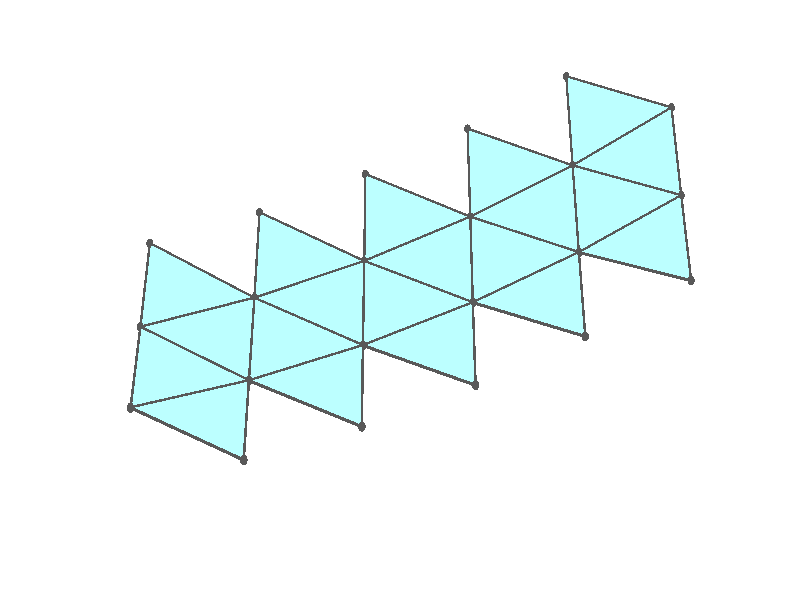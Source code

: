#version 3.7;
global_settings{assumed_gamma 1.0}
camera{perspective location <18.750000000000000000000000, 10.825317547305481014063844, 12.499999999999996447286321> right <0.133333333333333331482962, -0.230940107675850353485814, -0.000000000000000000000000> up <-0.064951905283832905846353, -0.037499999999999998612221, 0.129903810567665811692706> direction <0.750000000000000111022302, 0.433012701892219298294151, 0.499999999999999944488849> sky <-0.433012701892219298294151, -0.249999999999999944488849, 0.866025403784438707610605> look_at <18.000000000000000000000000, 10.392304845413262270881205, 11.999999999999996447286321>}
light_source{<18.750000000000000000000000, 10.825317547305481014063844, 12.499999999999996447286321> rgb<1.0,1.0,1.0>}
background{rgb<1,1,1>}
union{union{object{union{sphere{<-0.303530999103342913336689, 0.525731112119133481286326, -0.018566793055807551127145>,0.029999999999999998889777}sphere{<-0.303530999103343301914748, -0.525731112119133370264024, -0.018566793055807551127145>,0.029999999999999998889777}sphere{<0.607061998206686048717984, -0.000000000000000148687307, -0.018566793055807551127145>,0.029999999999999998889777}} pigment{rgb<0.1,0.1,0.1>}}object{union{cylinder{<-0.303530999103342913336689, 0.525731112119133481286326, -0.018566793055807551127145>,<-0.303530999103343301914748, -0.525731112119133370264024, -0.018566793055807551127145>,0.010000000000000000208167}cylinder{<-0.303530999103343301914748, -0.525731112119133370264024, -0.018566793055807551127145>,<0.607061998206686048717984, -0.000000000000000148687307, -0.018566793055807551127145>,0.010000000000000000208167}cylinder{<0.607061998206686048717984, -0.000000000000000148687307, -0.018566793055807551127145>,<-0.303530999103342913336689, 0.525731112119133481286326, -0.018566793055807551127145>,0.010000000000000000208167}} pigment{rgb<0.1,0.1,0.1>}}object{polygon{3.000000000000000000000000,<-0.303530999103342913336689, 0.525731112119133481286326, -0.018566793055807551127145>,<-0.303530999103343301914748, -0.525731112119133370264024, -0.018566793055807551127145>,<0.607061998206686048717984, -0.000000000000000148687307, -0.018566793055807551127145>} pigment{rgbft<0.5,1.0,1.0,0.1,0.1>}}}union{object{union{sphere{<-0.303530999103342913336689, 0.525731112119133481286326, -0.018566793055806208451175>,0.029999999999999998889777}sphere{<-0.303530999103343301914748, -0.525731112119133370264024, -0.018566793055806208451175>,0.029999999999999998889777}sphere{<-1.213544609559431552980868, 0.000000000000000484006971, 0.013911438650016559603895>,0.029999999999999998889777}} pigment{rgb<0.1,0.1,0.1>}}object{union{cylinder{<-0.303530999103342913336689, 0.525731112119133481286326, -0.018566793055806208451175>,<-0.303530999103343301914748, -0.525731112119133370264024, -0.018566793055806208451175>,0.010000000000000000208167}cylinder{<-0.303530999103343301914748, -0.525731112119133370264024, -0.018566793055806208451175>,<-1.213544609559431552980868, 0.000000000000000484006971, 0.013911438650016559603895>,0.010000000000000000208167}cylinder{<-1.213544609559431552980868, 0.000000000000000484006971, 0.013911438650016559603895>,<-0.303530999103342913336689, 0.525731112119133481286326, -0.018566793055806208451175>,0.010000000000000000208167}} pigment{rgb<0.1,0.1,0.1>}}object{polygon{3.000000000000000000000000,<-0.303530999103342913336689, 0.525731112119133481286326, -0.018566793055806208451175>,<-0.303530999103343301914748, -0.525731112119133370264024, -0.018566793055806208451175>,<-1.213544609559431552980868, 0.000000000000000484006971, 0.013911438650016559603895>} pigment{rgbft<0.5,1.0,1.0,0.1,0.1>}}}union{object{union{sphere{<-0.303530999103342913336689, 0.525731112119133370264024, -0.018566793055805212719900>,0.029999999999999998889777}sphere{<-1.212096695397961720885860, 1.050960460504136051440582, 0.046358672763262984140020>,0.029999999999999998889777}sphere{<-1.213544609559431552980868, 0.000000000000000666133815, 0.013911438650017558804617>,0.029999999999999998889777}} pigment{rgb<0.1,0.1,0.1>}}object{union{cylinder{<-0.303530999103342913336689, 0.525731112119133370264024, -0.018566793055805212719900>,<-1.212096695397961720885860, 1.050960460504136051440582, 0.046358672763262984140020>,0.010000000000000000208167}cylinder{<-1.212096695397961720885860, 1.050960460504136051440582, 0.046358672763262984140020>,<-1.213544609559431552980868, 0.000000000000000666133815, 0.013911438650017558804617>,0.010000000000000000208167}cylinder{<-1.213544609559431552980868, 0.000000000000000666133815, 0.013911438650017558804617>,<-0.303530999103342913336689, 0.525731112119133370264024, -0.018566793055805212719900>,0.010000000000000000208167}} pigment{rgb<0.1,0.1,0.1>}}object{polygon{3.000000000000000000000000,<-0.303530999103342913336689, 0.525731112119133370264024, -0.018566793055805212719900>,<-1.212096695397961720885860, 1.050960460504136051440582, 0.046358672763262984140020>,<-1.213544609559431552980868, 0.000000000000000666133815, 0.013911438650017558804617>} pigment{rgbft<0.5,1.0,1.0,0.1,0.1>}}}union{object{union{sphere{<-2.119795246290744561434849, 0.524226299805737760983959, 0.111222172981630659793773>,0.029999999999999998889777}sphere{<-1.212096695397961276796650, 1.050960460504136273485187, 0.046358672763263386595867>,0.029999999999999998889777}sphere{<-1.213544609559431330936263, 0.000000000000000646184495, 0.013911438650017982077145>,0.029999999999999998889777}} pigment{rgb<0.1,0.1,0.1>}}object{union{cylinder{<-2.119795246290744561434849, 0.524226299805737760983959, 0.111222172981630659793773>,<-1.212096695397961276796650, 1.050960460504136273485187, 0.046358672763263386595867>,0.010000000000000000208167}cylinder{<-1.212096695397961276796650, 1.050960460504136273485187, 0.046358672763263386595867>,<-1.213544609559431330936263, 0.000000000000000646184495, 0.013911438650017982077145>,0.010000000000000000208167}cylinder{<-1.213544609559431330936263, 0.000000000000000646184495, 0.013911438650017982077145>,<-2.119795246290744561434849, 0.524226299805737760983959, 0.111222172981630659793773>,0.010000000000000000208167}} pigment{rgb<0.1,0.1,0.1>}}object{polygon{3.000000000000000000000000,<-2.119795246290744561434849, 0.524226299805737760983959, 0.111222172981630659793773>,<-1.212096695397961276796650, 1.050960460504136273485187, 0.046358672763263386595867>,<-1.213544609559431330936263, 0.000000000000000646184495, 0.013911438650017982077145>} pigment{rgbft<0.5,1.0,1.0,0.1,0.1>}}}union{object{union{sphere{<-2.119795246290744117345639, 0.524226299805737649961657, 0.111222172981631173271921>,0.029999999999999998889777}sphere{<-1.212096695397961276796650, 1.050960460504136273485187, 0.046358672763263886196228>,0.029999999999999998889777}sphere{<-2.115167336683228871407891, 1.573683384206409296979245, 0.175961801139268736449139>,0.029999999999999998889777}} pigment{rgb<0.1,0.1,0.1>}}object{union{cylinder{<-2.119795246290744117345639, 0.524226299805737649961657, 0.111222172981631173271921>,<-1.212096695397961276796650, 1.050960460504136273485187, 0.046358672763263886196228>,0.010000000000000000208167}cylinder{<-1.212096695397961276796650, 1.050960460504136273485187, 0.046358672763263886196228>,<-2.115167336683228871407891, 1.573683384206409296979245, 0.175961801139268736449139>,0.010000000000000000208167}cylinder{<-2.115167336683228871407891, 1.573683384206409296979245, 0.175961801139268736449139>,<-2.119795246290744117345639, 0.524226299805737649961657, 0.111222172981631173271921>,0.010000000000000000208167}} pigment{rgb<0.1,0.1,0.1>}}object{polygon{3.000000000000000000000000,<-2.119795246290744117345639, 0.524226299805737649961657, 0.111222172981631173271921>,<-1.212096695397961276796650, 1.050960460504136273485187, 0.046358672763263886196228>,<-2.115167336683228871407891, 1.573683384206409296979245, 0.175961801139268736449139>} pigment{rgbft<0.5,1.0,1.0,0.1,0.1>}}}union{object{union{sphere{<-2.119795246290743229167219, 0.524226299805737538939354, 0.111222172981630340604653>,0.029999999999999998889777}sphere{<-3.018823991270932260988502, 1.044946954719545573198047, 0.272994000706868356065371>,0.029999999999999998889777}sphere{<-2.115167336683228427318681, 1.573683384206409296979245, 0.175961801139267959293022>,0.029999999999999998889777}} pigment{rgb<0.1,0.1,0.1>}}object{union{cylinder{<-2.119795246290743229167219, 0.524226299805737538939354, 0.111222172981630340604653>,<-3.018823991270932260988502, 1.044946954719545573198047, 0.272994000706868356065371>,0.010000000000000000208167}cylinder{<-3.018823991270932260988502, 1.044946954719545573198047, 0.272994000706868356065371>,<-2.115167336683228427318681, 1.573683384206409296979245, 0.175961801139267959293022>,0.010000000000000000208167}cylinder{<-2.115167336683228427318681, 1.573683384206409296979245, 0.175961801139267959293022>,<-2.119795246290743229167219, 0.524226299805737538939354, 0.111222172981630340604653>,0.010000000000000000208167}} pigment{rgb<0.1,0.1,0.1>}}object{polygon{3.000000000000000000000000,<-2.119795246290743229167219, 0.524226299805737538939354, 0.111222172981630340604653>,<-3.018823991270932260988502, 1.044946954719545573198047, 0.272994000706868356065371>,<-2.115167336683228427318681, 1.573683384206409296979245, 0.175961801139267959293022>} pigment{rgbft<0.5,1.0,1.0,0.1,0.1>}}}union{object{union{sphere{<0.606772304779715554445829, -1.050960460504135829395977, 0.013911438650015661017134>,0.029999999999999998889777}sphere{<-0.303530999103343301914748, -0.525731112119133481286326, -0.018566793055807093160148>,0.029999999999999998889777}sphere{<0.607061998206686048717984, 0.000000000000000000000000, -0.018566793055807093160148>,0.029999999999999998889777}} pigment{rgb<0.1,0.1,0.1>}}object{union{cylinder{<0.606772304779715554445829, -1.050960460504135829395977, 0.013911438650015661017134>,<-0.303530999103343301914748, -0.525731112119133481286326, -0.018566793055807093160148>,0.010000000000000000208167}cylinder{<-0.303530999103343301914748, -0.525731112119133481286326, -0.018566793055807093160148>,<0.607061998206686048717984, 0.000000000000000000000000, -0.018566793055807093160148>,0.010000000000000000208167}cylinder{<0.607061998206686048717984, 0.000000000000000000000000, -0.018566793055807093160148>,<0.606772304779715554445829, -1.050960460504135829395977, 0.013911438650015661017134>,0.010000000000000000208167}} pigment{rgb<0.1,0.1,0.1>}}object{polygon{3.000000000000000000000000,<0.606772304779715554445829, -1.050960460504135829395977, 0.013911438650015661017134>,<-0.303530999103343301914748, -0.525731112119133481286326, -0.018566793055807093160148>,<0.607061998206686048717984, 0.000000000000000000000000, -0.018566793055807093160148>} pigment{rgbft<0.5,1.0,1.0,0.1,0.1>}}}union{object{union{sphere{<0.606772304779715776490434, -1.050960460504136051440582, 0.013911438650014873452676>,0.029999999999999998889777}sphere{<1.516206804868554858245489, -0.524226299805736761783237, 0.046358672763260319604761>,0.029999999999999998889777}sphere{<0.607061998206686159740286, 0.000000000000000066353173, -0.018566793055807877255159>,0.029999999999999998889777}} pigment{rgb<0.1,0.1,0.1>}}object{union{cylinder{<0.606772304779715776490434, -1.050960460504136051440582, 0.013911438650014873452676>,<1.516206804868554858245489, -0.524226299805736761783237, 0.046358672763260319604761>,0.010000000000000000208167}cylinder{<1.516206804868554858245489, -0.524226299805736761783237, 0.046358672763260319604761>,<0.607061998206686159740286, 0.000000000000000066353173, -0.018566793055807877255159>,0.010000000000000000208167}cylinder{<0.607061998206686159740286, 0.000000000000000066353173, -0.018566793055807877255159>,<0.606772304779715776490434, -1.050960460504136051440582, 0.013911438650014873452676>,0.010000000000000000208167}} pigment{rgb<0.1,0.1,0.1>}}object{polygon{3.000000000000000000000000,<0.606772304779715776490434, -1.050960460504136051440582, 0.013911438650014873452676>,<1.516206804868554858245489, -0.524226299805736761783237, 0.046358672763260319604761>,<0.607061998206686159740286, 0.000000000000000066353173, -0.018566793055807877255159>} pigment{rgbft<0.5,1.0,1.0,0.1,0.1>}}}union{object{union{sphere{<0.606772304779716109557341, -1.050960460504136495529792, 0.013911438650014262830013>,0.029999999999999998889777}sphere{<1.516206804868555080290093, -0.524226299805736983827842, 0.046358672763259722859885>,0.029999999999999998889777}sphere{<1.513890916109058792926589, -1.573683384206408852890036, 0.111222172981627134835669>,0.029999999999999998889777}} pigment{rgb<0.1,0.1,0.1>}}object{union{cylinder{<0.606772304779716109557341, -1.050960460504136495529792, 0.013911438650014262830013>,<1.516206804868555080290093, -0.524226299805736983827842, 0.046358672763259722859885>,0.010000000000000000208167}cylinder{<1.516206804868555080290093, -0.524226299805736983827842, 0.046358672763259722859885>,<1.513890916109058792926589, -1.573683384206408852890036, 0.111222172981627134835669>,0.010000000000000000208167}cylinder{<1.513890916109058792926589, -1.573683384206408852890036, 0.111222172981627134835669>,<0.606772304779716109557341, -1.050960460504136495529792, 0.013911438650014262830013>,0.010000000000000000208167}} pigment{rgb<0.1,0.1,0.1>}}object{polygon{3.000000000000000000000000,<0.606772304779716109557341, -1.050960460504136495529792, 0.013911438650014262830013>,<1.516206804868555080290093, -0.524226299805736983827842, 0.046358672763259722859885>,<1.513890916109058792926589, -1.573683384206408852890036, 0.111222172981627134835669>} pigment{rgbft<0.5,1.0,1.0,0.1,0.1>}}}union{object{union{sphere{<2.420433456577832487255364, -1.044946954719545129108838, 0.175961801139262519200201>,0.029999999999999998889777}sphere{<1.516206804868554636200884, -0.524226299805736983827842, 0.046358672763257724458441>,0.029999999999999998889777}sphere{<1.513890916109058348837380, -1.573683384206408852890036, 0.111222172981625122556437>,0.029999999999999998889777}} pigment{rgb<0.1,0.1,0.1>}}object{union{cylinder{<2.420433456577832487255364, -1.044946954719545129108838, 0.175961801139262519200201>,<1.516206804868554636200884, -0.524226299805736983827842, 0.046358672763257724458441>,0.010000000000000000208167}cylinder{<1.516206804868554636200884, -0.524226299805736983827842, 0.046358672763257724458441>,<1.513890916109058348837380, -1.573683384206408852890036, 0.111222172981625122556437>,0.010000000000000000208167}cylinder{<1.513890916109058348837380, -1.573683384206408852890036, 0.111222172981625122556437>,<2.420433456577832487255364, -1.044946954719545129108838, 0.175961801139262519200201>,0.010000000000000000208167}} pigment{rgb<0.1,0.1,0.1>}}object{polygon{3.000000000000000000000000,<2.420433456577832487255364, -1.044946954719545129108838, 0.175961801139262519200201>,<1.516206804868554636200884, -0.524226299805736983827842, 0.046358672763257724458441>,<1.513890916109058348837380, -1.573683384206408852890036, 0.111222172981625122556437>} pigment{rgbft<0.5,1.0,1.0,0.1,0.1>}}}union{object{union{sphere{<-0.303530999103342913336689, 0.525731112119133370264024, -0.018566793055807093160148>,0.029999999999999998889777}sphere{<0.606772304779715776490434, 1.050960460504135607351373, 0.013911438650015667956028>,0.029999999999999998889777}sphere{<0.607061998206686048717984, -0.000000000000000111022302, -0.018566793055807093160148>,0.029999999999999998889777}} pigment{rgb<0.1,0.1,0.1>}}object{union{cylinder{<-0.303530999103342913336689, 0.525731112119133370264024, -0.018566793055807093160148>,<0.606772304779715776490434, 1.050960460504135607351373, 0.013911438650015667956028>,0.010000000000000000208167}cylinder{<0.606772304779715776490434, 1.050960460504135607351373, 0.013911438650015667956028>,<0.607061998206686048717984, -0.000000000000000111022302, -0.018566793055807093160148>,0.010000000000000000208167}cylinder{<0.607061998206686048717984, -0.000000000000000111022302, -0.018566793055807093160148>,<-0.303530999103342913336689, 0.525731112119133370264024, -0.018566793055807093160148>,0.010000000000000000208167}} pigment{rgb<0.1,0.1,0.1>}}object{polygon{3.000000000000000000000000,<-0.303530999103342913336689, 0.525731112119133370264024, -0.018566793055807093160148>,<0.606772304779715776490434, 1.050960460504135607351373, 0.013911438650015667956028>,<0.607061998206686048717984, -0.000000000000000111022302, -0.018566793055807093160148>} pigment{rgbft<0.5,1.0,1.0,0.1,0.1>}}}union{object{union{sphere{<-1.212096695397962609064280, -1.050960460504134941217558, 0.046358672763262963323339>,0.029999999999999998889777}sphere{<-0.303530999103343357425899, -0.525731112119133259241721, -0.018566793055805219658794>,0.029999999999999998889777}sphere{<-1.213544609559431330936263, 0.000000000000000666133815, 0.013911438650017537987935>,0.029999999999999998889777}} pigment{rgb<0.1,0.1,0.1>}}object{union{cylinder{<-1.212096695397962609064280, -1.050960460504134941217558, 0.046358672763262963323339>,<-0.303530999103343357425899, -0.525731112119133259241721, -0.018566793055805219658794>,0.010000000000000000208167}cylinder{<-0.303530999103343357425899, -0.525731112119133259241721, -0.018566793055805219658794>,<-1.213544609559431330936263, 0.000000000000000666133815, 0.013911438650017537987935>,0.010000000000000000208167}cylinder{<-1.213544609559431330936263, 0.000000000000000666133815, 0.013911438650017537987935>,<-1.212096695397962609064280, -1.050960460504134941217558, 0.046358672763262963323339>,0.010000000000000000208167}} pigment{rgb<0.1,0.1,0.1>}}object{polygon{3.000000000000000000000000,<-1.212096695397962609064280, -1.050960460504134941217558, 0.046358672763262963323339>,<-0.303530999103343357425899, -0.525731112119133259241721, -0.018566793055805219658794>,<-1.213544609559431330936263, 0.000000000000000666133815, 0.013911438650017537987935>} pigment{rgbft<0.5,1.0,1.0,0.1,0.1>}}}union{object{union{sphere{<-0.303530999103343024358992, 0.525731112119133370264024, -0.018566793055803103296153>,0.029999999999999998889777}sphere{<-1.212096695397961054752045, 1.050960460504136051440582, 0.046358672763265079685979>,0.029999999999999998889777}sphere{<-0.300636552686095792630283, 1.575186760309871703000795, 0.046296707162564183779541>,0.029999999999999998889777}} pigment{rgb<0.1,0.1,0.1>}}object{union{cylinder{<-0.303530999103343024358992, 0.525731112119133370264024, -0.018566793055803103296153>,<-1.212096695397961054752045, 1.050960460504136051440582, 0.046358672763265079685979>,0.010000000000000000208167}cylinder{<-1.212096695397961054752045, 1.050960460504136051440582, 0.046358672763265079685979>,<-0.300636552686095792630283, 1.575186760309871703000795, 0.046296707162564183779541>,0.010000000000000000208167}cylinder{<-0.300636552686095792630283, 1.575186760309871703000795, 0.046296707162564183779541>,<-0.303530999103343024358992, 0.525731112119133370264024, -0.018566793055803103296153>,0.010000000000000000208167}} pigment{rgb<0.1,0.1,0.1>}}object{polygon{3.000000000000000000000000,<-0.303530999103343024358992, 0.525731112119133370264024, -0.018566793055803103296153>,<-1.212096695397961054752045, 1.050960460504136051440582, 0.046358672763265079685979>,<-0.300636552686095792630283, 1.575186760309871703000795, 0.046296707162564183779541>} pigment{rgbft<0.5,1.0,1.0,0.1,0.1>}}}union{object{union{sphere{<-2.119795246290745005524059, 0.524226299805737872006262, 0.111222172981629091603750>,0.029999999999999998889777}sphere{<-2.118061783100476880292717, -0.527234488222595887307875, 0.111098300920899395460850>,0.029999999999999998889777}sphere{<-1.213544609559431552980868, 0.000000000000000444089210, 0.013911438650016400009335>,0.029999999999999998889777}} pigment{rgb<0.1,0.1,0.1>}}object{union{cylinder{<-2.119795246290745005524059, 0.524226299805737872006262, 0.111222172981629091603750>,<-2.118061783100476880292717, -0.527234488222595887307875, 0.111098300920899395460850>,0.010000000000000000208167}cylinder{<-2.118061783100476880292717, -0.527234488222595887307875, 0.111098300920899395460850>,<-1.213544609559431552980868, 0.000000000000000444089210, 0.013911438650016400009335>,0.010000000000000000208167}cylinder{<-1.213544609559431552980868, 0.000000000000000444089210, 0.013911438650016400009335>,<-2.119795246290745005524059, 0.524226299805737872006262, 0.111222172981629091603750>,0.010000000000000000208167}} pigment{rgb<0.1,0.1,0.1>}}object{polygon{3.000000000000000000000000,<-2.119795246290745005524059, 0.524226299805737872006262, 0.111222172981629091603750>,<-2.118061783100476880292717, -0.527234488222595887307875, 0.111098300920899395460850>,<-1.213544609559431552980868, 0.000000000000000444089210, 0.013911438650016400009335>} pigment{rgbft<0.5,1.0,1.0,0.1,0.1>}}}union{object{union{sphere{<-1.204293207273799515277801, 2.097912555061276940193693, 0.143328906730162408678098>,0.029999999999999998889777}sphere{<-1.212096695397961054752045, 1.050960460504136717574397, 0.046358672763262581684174>,0.029999999999999998889777}sphere{<-2.115167336683229315497101, 1.573683384206410185157665, 0.175961801139267459692661>,0.029999999999999998889777}} pigment{rgb<0.1,0.1,0.1>}}object{union{cylinder{<-1.204293207273799515277801, 2.097912555061276940193693, 0.143328906730162408678098>,<-1.212096695397961054752045, 1.050960460504136717574397, 0.046358672763262581684174>,0.010000000000000000208167}cylinder{<-1.212096695397961054752045, 1.050960460504136717574397, 0.046358672763262581684174>,<-2.115167336683229315497101, 1.573683384206410185157665, 0.175961801139267459692661>,0.010000000000000000208167}cylinder{<-2.115167336683229315497101, 1.573683384206410185157665, 0.175961801139267459692661>,<-1.204293207273799515277801, 2.097912555061276940193693, 0.143328906730162408678098>,0.010000000000000000208167}} pigment{rgb<0.1,0.1,0.1>}}object{polygon{3.000000000000000000000000,<-1.204293207273799515277801, 2.097912555061276940193693, 0.143328906730162408678098>,<-1.212096695397961054752045, 1.050960460504136717574397, 0.046358672763262581684174>,<-2.115167336683229315497101, 1.573683384206410185157665, 0.175961801139267459692661>} pigment{rgbft<0.5,1.0,1.0,0.1,0.1>}}}union{object{union{sphere{<-2.119795246290743229167219, 0.524226299805737205872447, 0.111222172981628758536843>,0.029999999999999998889777}sphere{<-3.018823991270932260988502, 1.044946954719544685019628, 0.272994000706866801753137>,0.029999999999999998889777}sphere{<-3.018547544416594341498694, -0.006007766426489036248881, 0.240330463267046656739012>,0.029999999999999998889777}} pigment{rgb<0.1,0.1,0.1>}}object{union{cylinder{<-2.119795246290743229167219, 0.524226299805737205872447, 0.111222172981628758536843>,<-3.018823991270932260988502, 1.044946954719544685019628, 0.272994000706866801753137>,0.010000000000000000208167}cylinder{<-3.018823991270932260988502, 1.044946954719544685019628, 0.272994000706866801753137>,<-3.018547544416594341498694, -0.006007766426489036248881, 0.240330463267046656739012>,0.010000000000000000208167}cylinder{<-3.018547544416594341498694, -0.006007766426489036248881, 0.240330463267046656739012>,<-2.119795246290743229167219, 0.524226299805737205872447, 0.111222172981628758536843>,0.010000000000000000208167}} pigment{rgb<0.1,0.1,0.1>}}object{polygon{3.000000000000000000000000,<-2.119795246290743229167219, 0.524226299805737205872447, 0.111222172981628758536843>,<-3.018823991270932260988502, 1.044946954719544685019628, 0.272994000706866801753137>,<-3.018547544416594341498694, -0.006007766426489036248881, 0.240330463267046656739012>} pigment{rgbft<0.5,1.0,1.0,0.1,0.1>}}}union{object{union{sphere{<0.606772304779715665468132, -1.050960460504136051440582, 0.013911438650016635931728>,0.029999999999999998889777}sphere{<-0.303530999103343357425899, -0.525731112119133370264024, -0.018566793055806114776107>,0.029999999999999998889777}sphere{<-0.304110109470593081848477, -1.575186760309872369134609, 0.046358672763262109839388>,0.029999999999999998889777}} pigment{rgb<0.1,0.1,0.1>}}object{union{cylinder{<0.606772304779715665468132, -1.050960460504136051440582, 0.013911438650016635931728>,<-0.303530999103343357425899, -0.525731112119133370264024, -0.018566793055806114776107>,0.010000000000000000208167}cylinder{<-0.303530999103343357425899, -0.525731112119133370264024, -0.018566793055806114776107>,<-0.304110109470593081848477, -1.575186760309872369134609, 0.046358672763262109839388>,0.010000000000000000208167}cylinder{<-0.304110109470593081848477, -1.575186760309872369134609, 0.046358672763262109839388>,<0.606772304779715665468132, -1.050960460504136051440582, 0.013911438650016635931728>,0.010000000000000000208167}} pigment{rgb<0.1,0.1,0.1>}}object{polygon{3.000000000000000000000000,<0.606772304779715665468132, -1.050960460504136051440582, 0.013911438650016635931728>,<-0.303530999103343357425899, -0.525731112119133370264024, -0.018566793055806114776107>,<-0.304110109470593081848477, -1.575186760309872369134609, 0.046358672763262109839388>} pigment{rgbft<0.5,1.0,1.0,0.1,0.1>}}}union{object{union{sphere{<1.514470026476308017748806, 0.527234488222596775486295, 0.046296707162561533122069>,0.029999999999999998889777}sphere{<1.516206804868554414156279, -0.524226299805736650760934, 0.046358672763262359639569>,0.029999999999999998889777}sphere{<0.607061998206686270762589, 0.000000000000000000000000, -0.018566793055805812934222>,0.029999999999999998889777}} pigment{rgb<0.1,0.1,0.1>}}object{union{cylinder{<1.514470026476308017748806, 0.527234488222596775486295, 0.046296707162561533122069>,<1.516206804868554414156279, -0.524226299805736650760934, 0.046358672763262359639569>,0.010000000000000000208167}cylinder{<1.516206804868554414156279, -0.524226299805736650760934, 0.046358672763262359639569>,<0.607061998206686270762589, 0.000000000000000000000000, -0.018566793055805812934222>,0.010000000000000000208167}cylinder{<0.607061998206686270762589, 0.000000000000000000000000, -0.018566793055805812934222>,<1.514470026476308017748806, 0.527234488222596775486295, 0.046296707162561533122069>,0.010000000000000000208167}} pigment{rgb<0.1,0.1,0.1>}}object{polygon{3.000000000000000000000000,<1.514470026476308017748806, 0.527234488222596775486295, 0.046296707162561533122069>,<1.516206804868554414156279, -0.524226299805736650760934, 0.046358672763262359639569>,<0.607061998206686270762589, 0.000000000000000000000000, -0.018566793055805812934222>} pigment{rgbft<0.5,1.0,1.0,0.1,0.1>}}}union{object{union{sphere{<0.606772304779716109557341, -1.050960460504136495529792, 0.013911438650012628720498>,0.029999999999999998889777}sphere{<0.602432430998182888437498, -2.097912555061276940193693, 0.111098300920895690091506>,0.029999999999999998889777}sphere{<1.513890916109058792926589, -1.573683384206408852890036, 0.111222172981625538890071>,0.029999999999999998889777}} pigment{rgb<0.1,0.1,0.1>}}object{union{cylinder{<0.606772304779716109557341, -1.050960460504136495529792, 0.013911438650012628720498>,<0.602432430998182888437498, -2.097912555061276940193693, 0.111098300920895690091506>,0.010000000000000000208167}cylinder{<0.602432430998182888437498, -2.097912555061276940193693, 0.111098300920895690091506>,<1.513890916109058792926589, -1.573683384206408852890036, 0.111222172981625538890071>,0.010000000000000000208167}cylinder{<1.513890916109058792926589, -1.573683384206408852890036, 0.111222172981625538890071>,<0.606772304779716109557341, -1.050960460504136495529792, 0.013911438650012628720498>,0.010000000000000000208167}} pigment{rgb<0.1,0.1,0.1>}}object{polygon{3.000000000000000000000000,<0.606772304779716109557341, -1.050960460504136495529792, 0.013911438650012628720498>,<0.602432430998182888437498, -2.097912555061276940193693, 0.111098300920895690091506>,<1.513890916109058792926589, -1.573683384206408852890036, 0.111222172981625538890071>} pigment{rgbft<0.5,1.0,1.0,0.1,0.1>}}}union{object{union{sphere{<2.420433456577832931344574, -1.044946954719545129108838, 0.175961801139261519999479>,0.029999999999999998889777}sphere{<1.516206804868554414156279, -0.524226299805736761783237, 0.046358672763256711379931>,0.029999999999999998889777}sphere{<2.418992171238284250023298, 0.006007766426489591360394, 0.143328906730156246940311>,0.029999999999999998889777}} pigment{rgb<0.1,0.1,0.1>}}object{union{cylinder{<2.420433456577832931344574, -1.044946954719545129108838, 0.175961801139261519999479>,<1.516206804868554414156279, -0.524226299805736761783237, 0.046358672763256711379931>,0.010000000000000000208167}cylinder{<1.516206804868554414156279, -0.524226299805736761783237, 0.046358672763256711379931>,<2.418992171238284250023298, 0.006007766426489591360394, 0.143328906730156246940311>,0.010000000000000000208167}cylinder{<2.418992171238284250023298, 0.006007766426489591360394, 0.143328906730156246940311>,<2.420433456577832931344574, -1.044946954719545129108838, 0.175961801139261519999479>,0.010000000000000000208167}} pigment{rgb<0.1,0.1,0.1>}}object{polygon{3.000000000000000000000000,<2.420433456577832931344574, -1.044946954719545129108838, 0.175961801139261519999479>,<1.516206804868554414156279, -0.524226299805736761783237, 0.046358672763256711379931>,<2.418992171238284250023298, 0.006007766426489591360394, 0.143328906730156246940311>} pigment{rgbft<0.5,1.0,1.0,0.1,0.1>}}}}

